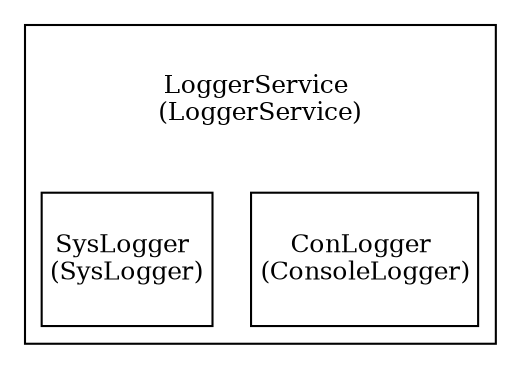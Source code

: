 digraph G {
bgcolor=white
subgraph cluster_LoggerService {
label=<<TABLE border="0" cellborder="0"><TR><TD width="60" height="60"><font point-size="12">LoggerService <BR/>(LoggerService)</font></TD></TR></TABLE>>
LoggerServiceConLogger [margin=0, shape=record, style=filled, fillcolor=white, color=black,label=<<TABLE border="0" cellborder="0"><TR><TD width="60" height="60"><font point-size="12">ConLogger <BR/>(ConsoleLogger)</font></TD></TR></TABLE>>]
LoggerServiceSysLogger [margin=0, shape=record, style=filled, fillcolor=white, color=black,label=<<TABLE border="0" cellborder="0"><TR><TD width="60" height="60"><font point-size="12">SysLogger <BR/>(SysLogger)</font></TD></TR></TABLE>>]
}
}
